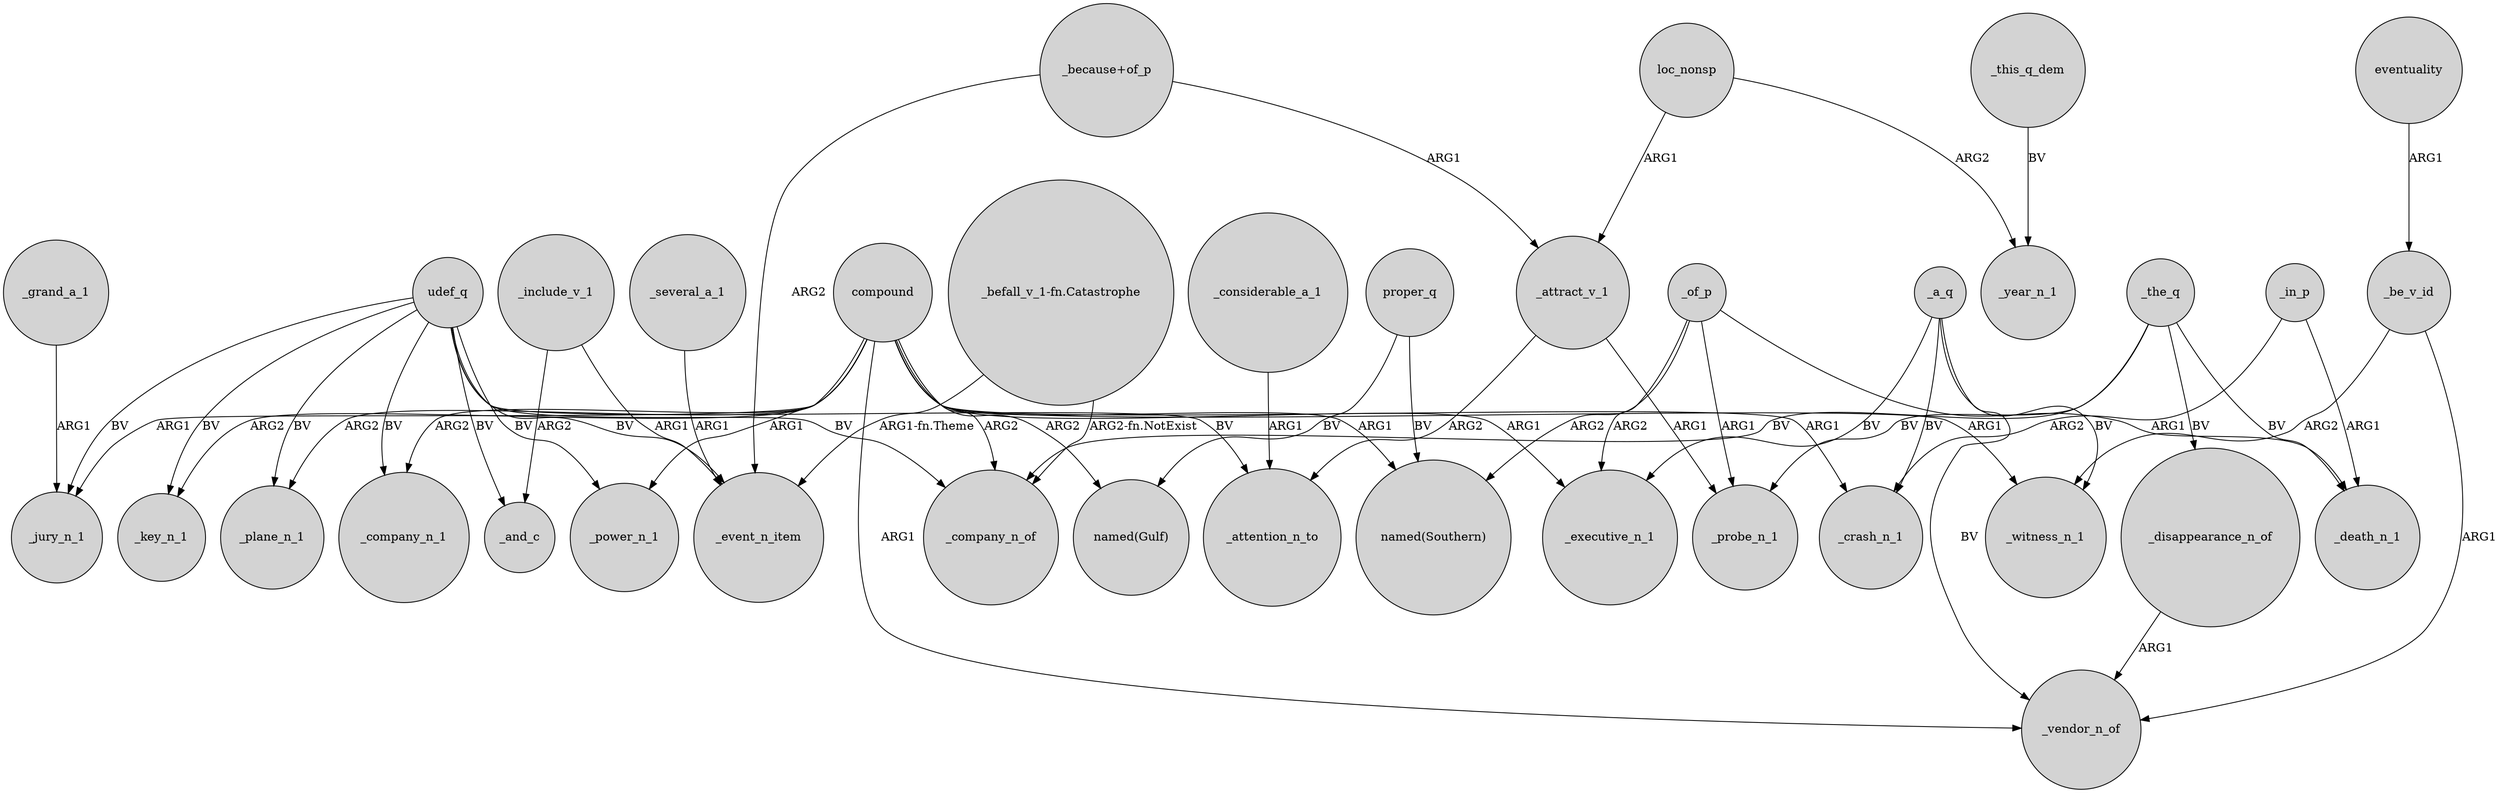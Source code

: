 digraph {
	node [shape=circle style=filled]
	_be_v_id -> _witness_n_1 [label=ARG2]
	_include_v_1 -> _and_c [label=ARG2]
	udef_q -> _company_n_1 [label=BV]
	compound -> _key_n_1 [label=ARG2]
	"_because+of_p" -> _event_n_item [label=ARG2]
	compound -> _vendor_n_of [label=ARG1]
	udef_q -> _key_n_1 [label=BV]
	compound -> "named(Gulf)" [label=ARG2]
	eventuality -> _be_v_id [label=ARG1]
	compound -> _company_n_1 [label=ARG2]
	_several_a_1 -> _event_n_item [label=ARG1]
	_attract_v_1 -> _attention_n_to [label=ARG2]
	_of_p -> _death_n_1 [label=ARG1]
	compound -> _executive_n_1 [label=ARG1]
	_in_p -> _crash_n_1 [label=ARG2]
	compound -> _crash_n_1 [label=ARG1]
	"_because+of_p" -> _attract_v_1 [label=ARG1]
	compound -> _company_n_of [label=ARG2]
	_considerable_a_1 -> _attention_n_to [label=ARG1]
	_a_q -> _crash_n_1 [label=BV]
	_include_v_1 -> _event_n_item [label=ARG1]
	_the_q -> _company_n_of [label=BV]
	compound -> "named(Southern)" [label=ARG1]
	_be_v_id -> _vendor_n_of [label=ARG1]
	_grand_a_1 -> _jury_n_1 [label=ARG1]
	proper_q -> "named(Southern)" [label=BV]
	udef_q -> _plane_n_1 [label=BV]
	compound -> _power_n_1 [label=ARG1]
	loc_nonsp -> _year_n_1 [label=ARG2]
	_of_p -> _executive_n_1 [label=ARG2]
	"_befall_v_1-fn.Catastrophe" -> _event_n_item [label="ARG1-fn.Theme"]
	loc_nonsp -> _attract_v_1 [label=ARG1]
	_a_q -> _witness_n_1 [label=BV]
	_the_q -> _probe_n_1 [label=BV]
	_of_p -> "named(Southern)" [label=ARG2]
	"_befall_v_1-fn.Catastrophe" -> _company_n_of [label="ARG2-fn.NotExist"]
	_of_p -> _probe_n_1 [label=ARG1]
	compound -> _plane_n_1 [label=ARG2]
	_the_q -> _disappearance_n_of [label=BV]
	_a_q -> _vendor_n_of [label=BV]
	proper_q -> "named(Gulf)" [label=BV]
	_in_p -> _death_n_1 [label=ARG1]
	udef_q -> _jury_n_1 [label=BV]
	udef_q -> _company_n_of [label=BV]
	_a_q -> _executive_n_1 [label=BV]
	_disappearance_n_of -> _vendor_n_of [label=ARG1]
	udef_q -> _and_c [label=BV]
	udef_q -> _power_n_1 [label=BV]
	udef_q -> _event_n_item [label=BV]
	_the_q -> _death_n_1 [label=BV]
	compound -> _witness_n_1 [label=ARG1]
	udef_q -> _attention_n_to [label=BV]
	compound -> _jury_n_1 [label=ARG1]
	_attract_v_1 -> _probe_n_1 [label=ARG1]
	_this_q_dem -> _year_n_1 [label=BV]
}
